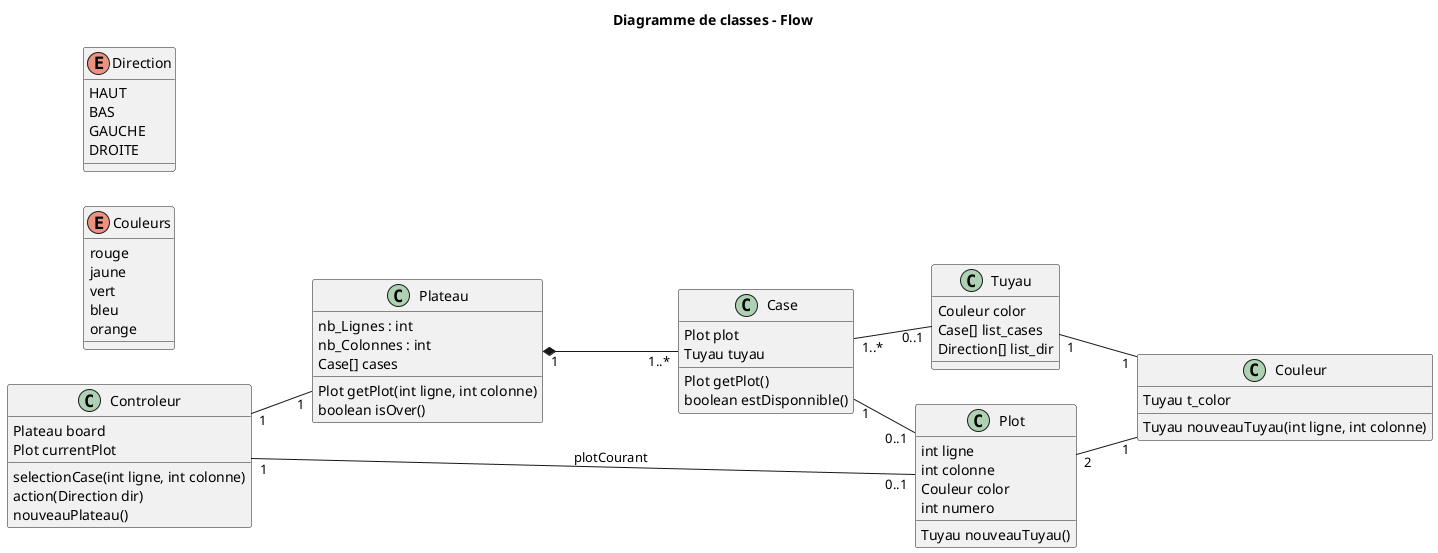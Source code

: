 @startuml

title "Diagramme de classes - Flow"

left to right direction

class Controleur {
Plateau board
Plot currentPlot
selectionCase(int ligne, int colonne)
action(Direction dir)
nouveauPlateau()
}

class Plateau {
nb_Lignes : int
nb_Colonnes : int
Case[] cases
Plot getPlot(int ligne, int colonne)
boolean isOver()
}

class Case {
Plot plot
Tuyau tuyau
Plot getPlot()
boolean estDisponnible()
}

class Plot {
int ligne
int colonne
Couleur color
int numero
Tuyau nouveauTuyau()
}

class Tuyau {
Couleur color
Case[] list_cases
Direction[] list_dir
}

class Couleur {
Tuyau t_color
Tuyau nouveauTuyau(int ligne, int colonne)
}

enum Couleurs {
rouge
jaune
vert
bleu
orange
}

enum Direction {
HAUT
BAS
GAUCHE
DROITE
}

Controleur "1"--"1" Plateau
Controleur "1"--"0..1" Plot : plotCourant
Plateau "1"*--"1..*" Case
Case "1"--"0..1" Plot
Plot "2"--"1" Couleur
Case "1..*"--"0..1" Tuyau
Tuyau "1"--"1" Couleur

@enduml